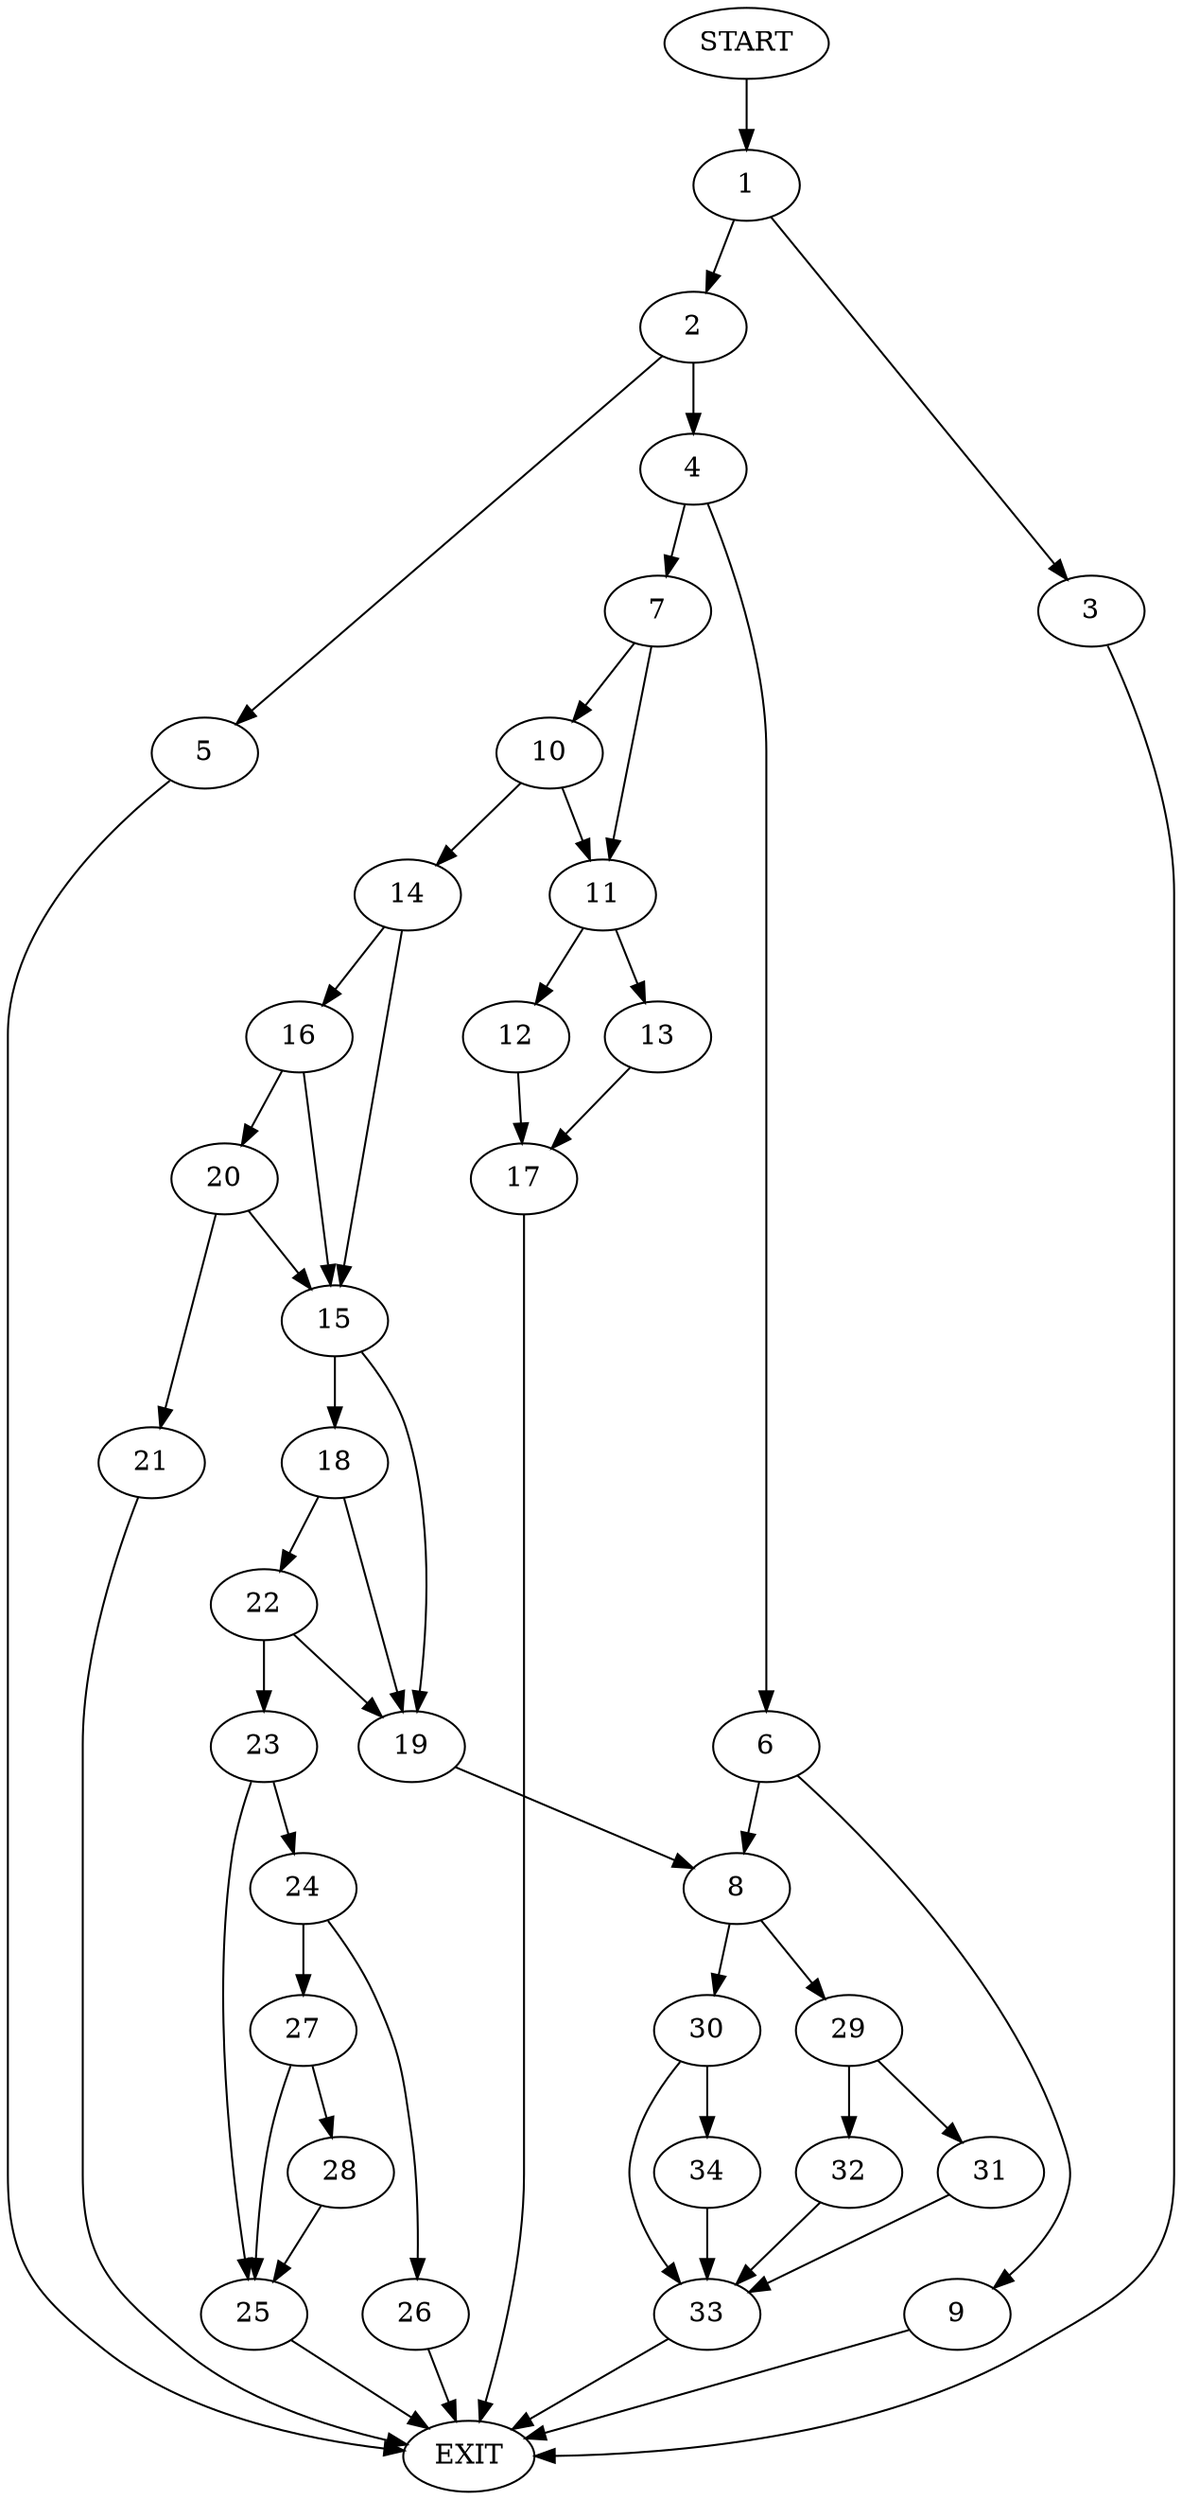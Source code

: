 digraph {
0 [label="START"]
35 [label="EXIT"]
0 -> 1
1 -> 2
1 -> 3
2 -> 4
2 -> 5
3 -> 35
4 -> 6
4 -> 7
5 -> 35
6 -> 8
6 -> 9
7 -> 10
7 -> 11
11 -> 12
11 -> 13
10 -> 14
10 -> 11
14 -> 15
14 -> 16
12 -> 17
13 -> 17
17 -> 35
15 -> 18
15 -> 19
16 -> 20
16 -> 15
20 -> 15
20 -> 21
21 -> 35
19 -> 8
18 -> 19
18 -> 22
22 -> 19
22 -> 23
23 -> 24
23 -> 25
24 -> 26
24 -> 27
25 -> 35
27 -> 28
27 -> 25
26 -> 35
28 -> 25
8 -> 29
8 -> 30
9 -> 35
29 -> 31
29 -> 32
30 -> 33
30 -> 34
32 -> 33
31 -> 33
33 -> 35
34 -> 33
}
